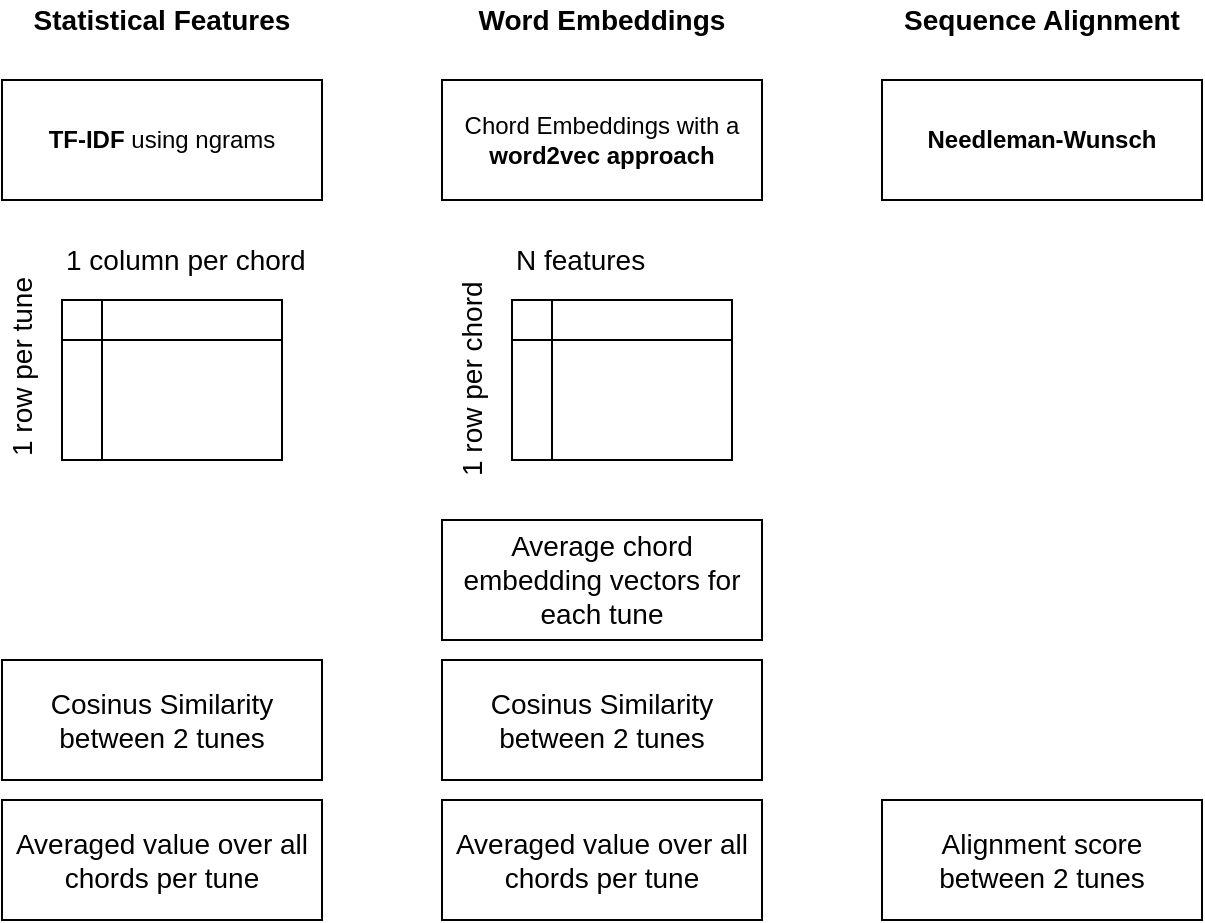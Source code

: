 <mxfile version="14.7.2" type="device"><diagram id="KAPtMYPT3POLv7TqMkDn" name="Page-1"><mxGraphModel dx="1038" dy="585" grid="1" gridSize="10" guides="1" tooltips="1" connect="1" arrows="1" fold="1" page="1" pageScale="1" pageWidth="850" pageHeight="1100" math="0" shadow="0"><root><mxCell id="0"/><mxCell id="1" parent="0"/><mxCell id="cujI33f0P2syYjOPRvVw-1" value="&lt;b&gt;TF-IDF&lt;/b&gt; using ngrams" style="rounded=0;whiteSpace=wrap;html=1;" vertex="1" parent="1"><mxGeometry x="120" y="80" width="160" height="60" as="geometry"/></mxCell><mxCell id="cujI33f0P2syYjOPRvVw-2" value="&lt;b&gt;Needleman-Wunsch&lt;/b&gt;" style="rounded=0;whiteSpace=wrap;html=1;" vertex="1" parent="1"><mxGeometry x="560" y="80" width="160" height="60" as="geometry"/></mxCell><mxCell id="cujI33f0P2syYjOPRvVw-3" value="Chord Embeddings with a &lt;b&gt;word2vec approach&lt;/b&gt;" style="rounded=0;whiteSpace=wrap;html=1;" vertex="1" parent="1"><mxGeometry x="340" y="80" width="160" height="60" as="geometry"/></mxCell><mxCell id="cujI33f0P2syYjOPRvVw-4" value="Statistical Features" style="text;html=1;strokeColor=none;fillColor=none;align=center;verticalAlign=middle;whiteSpace=wrap;rounded=0;fontStyle=1;fontSize=14;" vertex="1" parent="1"><mxGeometry x="120" y="40" width="160" height="20" as="geometry"/></mxCell><mxCell id="cujI33f0P2syYjOPRvVw-7" value="Sequence Alignment" style="text;html=1;strokeColor=none;fillColor=none;align=center;verticalAlign=middle;whiteSpace=wrap;rounded=0;fontStyle=1;fontSize=14;" vertex="1" parent="1"><mxGeometry x="560" y="40" width="160" height="20" as="geometry"/></mxCell><mxCell id="cujI33f0P2syYjOPRvVw-8" value="Word Embeddings" style="text;html=1;strokeColor=none;fillColor=none;align=center;verticalAlign=middle;whiteSpace=wrap;rounded=0;fontStyle=1;fontSize=14;" vertex="1" parent="1"><mxGeometry x="340" y="40" width="160" height="20" as="geometry"/></mxCell><mxCell id="cujI33f0P2syYjOPRvVw-10" value="Cosinus Similarity between 2 tunes" style="rounded=0;whiteSpace=wrap;html=1;fontSize=14;" vertex="1" parent="1"><mxGeometry x="120" y="370" width="160" height="60" as="geometry"/></mxCell><mxCell id="cujI33f0P2syYjOPRvVw-11" value="Averaged value over all chords per tune" style="rounded=0;whiteSpace=wrap;html=1;fontSize=14;" vertex="1" parent="1"><mxGeometry x="120" y="440" width="160" height="60" as="geometry"/></mxCell><mxCell id="cujI33f0P2syYjOPRvVw-12" value="Alignment score &lt;br&gt;between 2 tunes" style="rounded=0;whiteSpace=wrap;html=1;fontSize=14;" vertex="1" parent="1"><mxGeometry x="560" y="440" width="160" height="60" as="geometry"/></mxCell><mxCell id="cujI33f0P2syYjOPRvVw-13" value="Averaged value over all chords per tune" style="rounded=0;whiteSpace=wrap;html=1;fontSize=14;" vertex="1" parent="1"><mxGeometry x="340" y="440" width="160" height="60" as="geometry"/></mxCell><mxCell id="cujI33f0P2syYjOPRvVw-14" value="Average chord embedding vectors for each tune" style="rounded=0;whiteSpace=wrap;html=1;fontSize=14;" vertex="1" parent="1"><mxGeometry x="340" y="300" width="160" height="60" as="geometry"/></mxCell><mxCell id="cujI33f0P2syYjOPRvVw-25" value="" style="shape=internalStorage;whiteSpace=wrap;html=1;backgroundOutline=1;fontSize=14;" vertex="1" parent="1"><mxGeometry x="150" y="190" width="110" height="80" as="geometry"/></mxCell><mxCell id="cujI33f0P2syYjOPRvVw-26" value="1 column per chord" style="text;html=1;strokeColor=none;fillColor=none;align=left;verticalAlign=middle;whiteSpace=wrap;rounded=0;fontSize=14;" vertex="1" parent="1"><mxGeometry x="150" y="160" width="130" height="20" as="geometry"/></mxCell><mxCell id="cujI33f0P2syYjOPRvVw-27" value="1 row per tune" style="text;html=1;strokeColor=none;fillColor=none;align=left;verticalAlign=middle;whiteSpace=wrap;rounded=0;fontSize=14;horizontal=0;" vertex="1" parent="1"><mxGeometry x="120" y="160" width="20" height="110" as="geometry"/></mxCell><mxCell id="cujI33f0P2syYjOPRvVw-28" value="" style="shape=internalStorage;whiteSpace=wrap;html=1;backgroundOutline=1;fontSize=14;" vertex="1" parent="1"><mxGeometry x="375" y="190" width="110" height="80" as="geometry"/></mxCell><mxCell id="cujI33f0P2syYjOPRvVw-29" value="N features" style="text;html=1;strokeColor=none;fillColor=none;align=left;verticalAlign=middle;whiteSpace=wrap;rounded=0;fontSize=14;" vertex="1" parent="1"><mxGeometry x="375" y="160" width="125" height="20" as="geometry"/></mxCell><mxCell id="cujI33f0P2syYjOPRvVw-30" value="1 row per chord" style="text;html=1;strokeColor=none;fillColor=none;align=left;verticalAlign=middle;whiteSpace=wrap;rounded=0;fontSize=14;horizontal=0;" vertex="1" parent="1"><mxGeometry x="345" y="170" width="20" height="110" as="geometry"/></mxCell><mxCell id="cujI33f0P2syYjOPRvVw-31" value="Cosinus Similarity between 2 tunes" style="rounded=0;whiteSpace=wrap;html=1;fontSize=14;" vertex="1" parent="1"><mxGeometry x="340" y="370" width="160" height="60" as="geometry"/></mxCell></root></mxGraphModel></diagram></mxfile>